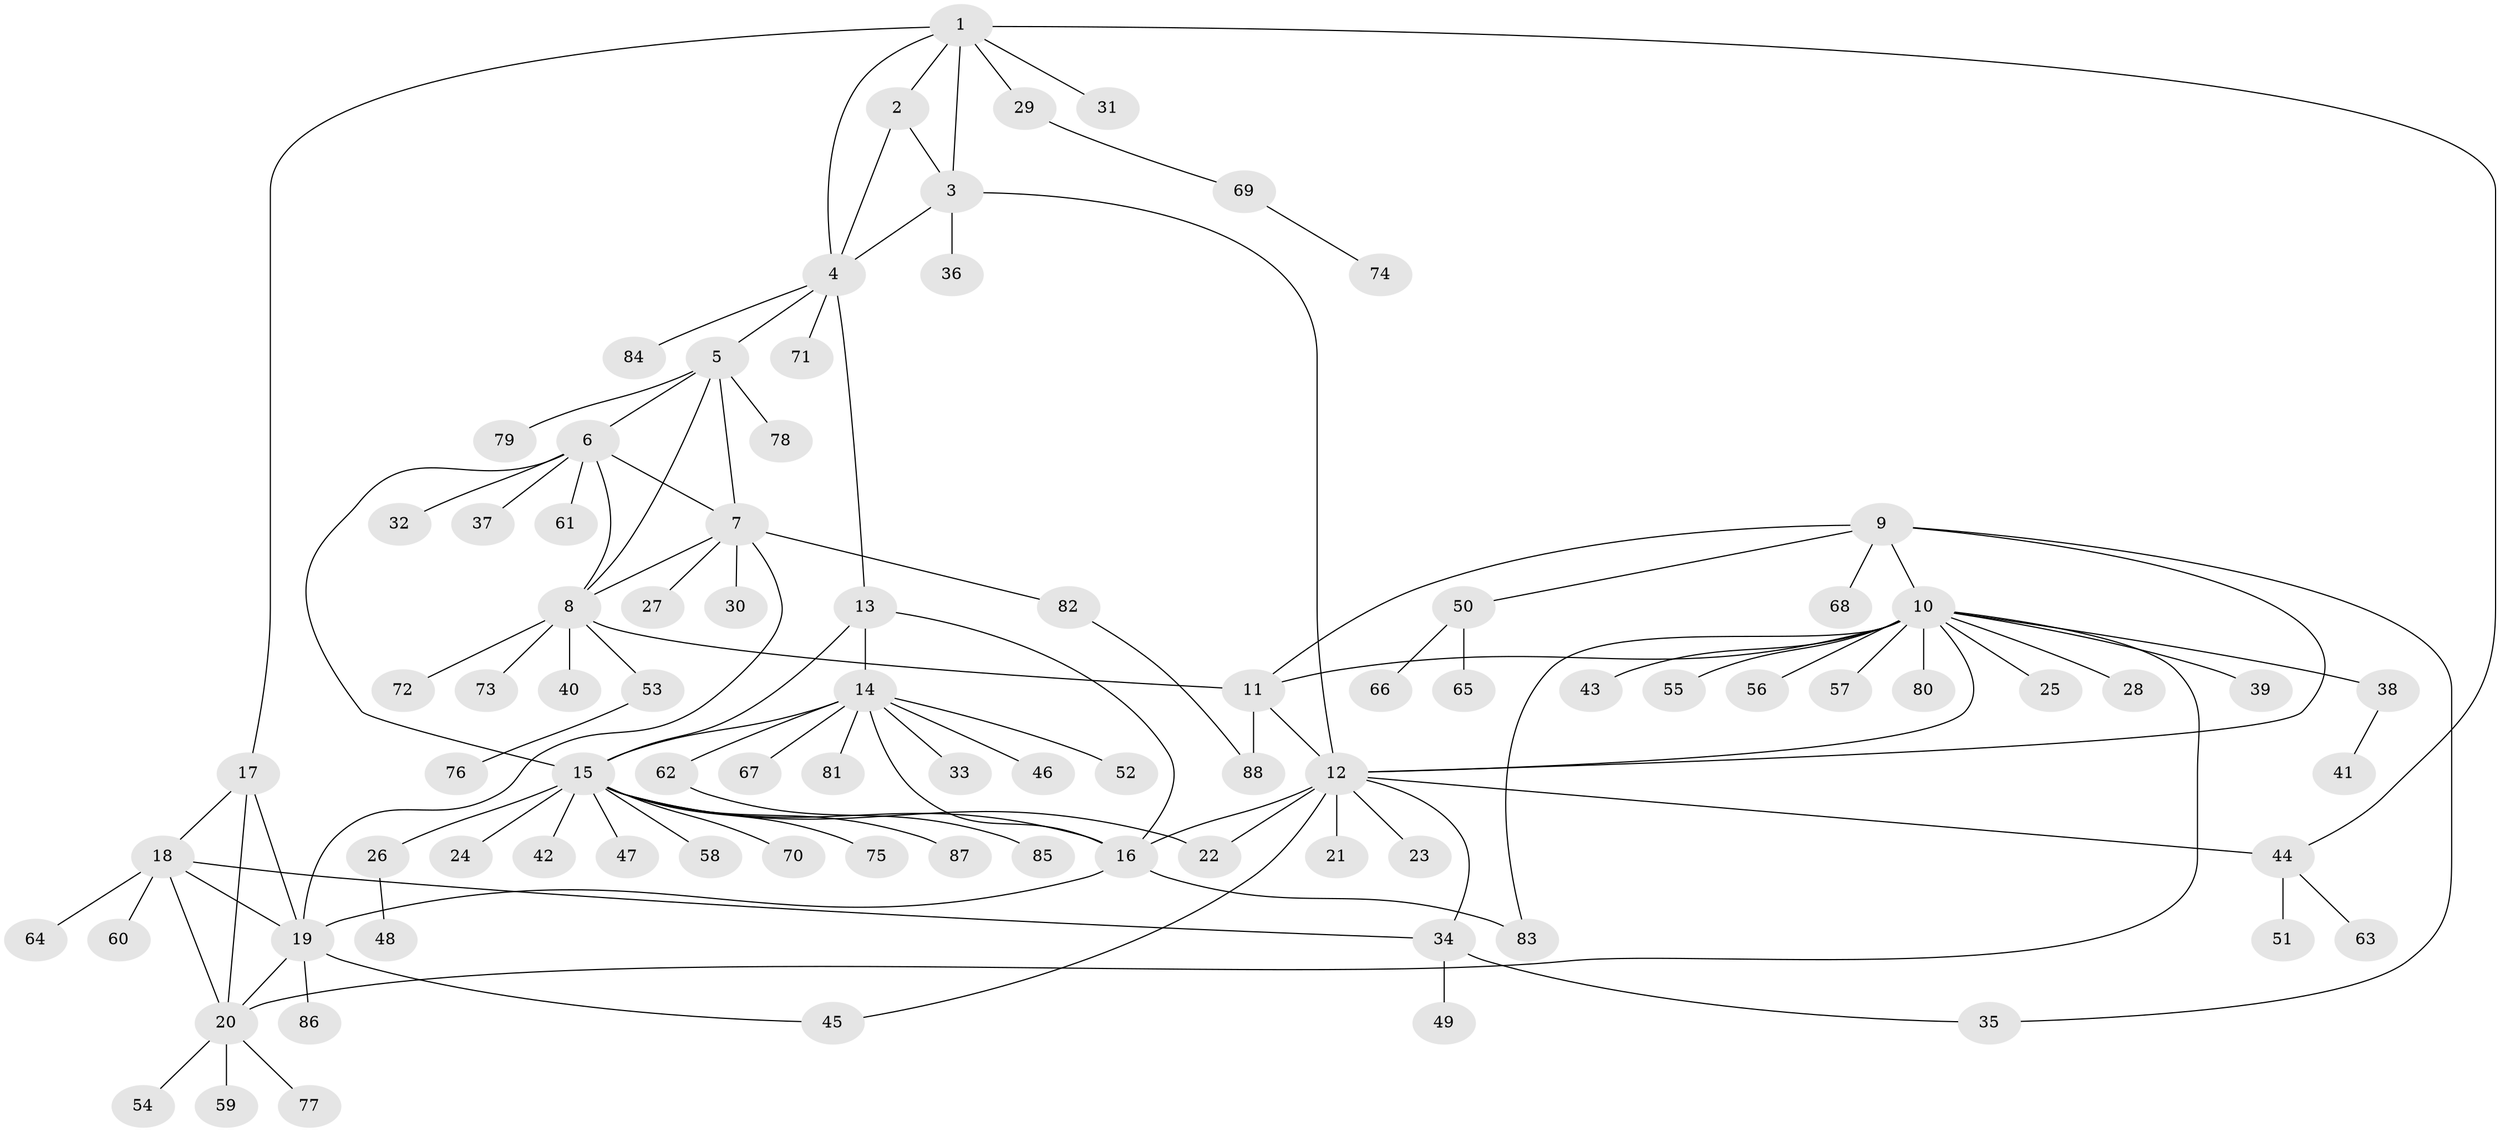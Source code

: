 // Generated by graph-tools (version 1.1) at 2025/50/03/09/25 03:50:40]
// undirected, 88 vertices, 115 edges
graph export_dot {
graph [start="1"]
  node [color=gray90,style=filled];
  1;
  2;
  3;
  4;
  5;
  6;
  7;
  8;
  9;
  10;
  11;
  12;
  13;
  14;
  15;
  16;
  17;
  18;
  19;
  20;
  21;
  22;
  23;
  24;
  25;
  26;
  27;
  28;
  29;
  30;
  31;
  32;
  33;
  34;
  35;
  36;
  37;
  38;
  39;
  40;
  41;
  42;
  43;
  44;
  45;
  46;
  47;
  48;
  49;
  50;
  51;
  52;
  53;
  54;
  55;
  56;
  57;
  58;
  59;
  60;
  61;
  62;
  63;
  64;
  65;
  66;
  67;
  68;
  69;
  70;
  71;
  72;
  73;
  74;
  75;
  76;
  77;
  78;
  79;
  80;
  81;
  82;
  83;
  84;
  85;
  86;
  87;
  88;
  1 -- 2;
  1 -- 3;
  1 -- 4;
  1 -- 17;
  1 -- 29;
  1 -- 31;
  1 -- 44;
  2 -- 3;
  2 -- 4;
  3 -- 4;
  3 -- 12;
  3 -- 36;
  4 -- 5;
  4 -- 13;
  4 -- 71;
  4 -- 84;
  5 -- 6;
  5 -- 7;
  5 -- 8;
  5 -- 78;
  5 -- 79;
  6 -- 7;
  6 -- 8;
  6 -- 15;
  6 -- 32;
  6 -- 37;
  6 -- 61;
  7 -- 8;
  7 -- 19;
  7 -- 27;
  7 -- 30;
  7 -- 82;
  8 -- 11;
  8 -- 40;
  8 -- 53;
  8 -- 72;
  8 -- 73;
  9 -- 10;
  9 -- 11;
  9 -- 12;
  9 -- 35;
  9 -- 50;
  9 -- 68;
  10 -- 11;
  10 -- 12;
  10 -- 20;
  10 -- 25;
  10 -- 28;
  10 -- 38;
  10 -- 39;
  10 -- 43;
  10 -- 55;
  10 -- 56;
  10 -- 57;
  10 -- 80;
  10 -- 83;
  11 -- 12;
  11 -- 88;
  12 -- 16;
  12 -- 21;
  12 -- 22;
  12 -- 23;
  12 -- 34;
  12 -- 44;
  12 -- 45;
  13 -- 14;
  13 -- 15;
  13 -- 16;
  14 -- 15;
  14 -- 16;
  14 -- 33;
  14 -- 46;
  14 -- 52;
  14 -- 62;
  14 -- 67;
  14 -- 81;
  15 -- 16;
  15 -- 22;
  15 -- 24;
  15 -- 26;
  15 -- 42;
  15 -- 47;
  15 -- 58;
  15 -- 70;
  15 -- 75;
  15 -- 87;
  16 -- 19;
  16 -- 83;
  17 -- 18;
  17 -- 19;
  17 -- 20;
  18 -- 19;
  18 -- 20;
  18 -- 34;
  18 -- 60;
  18 -- 64;
  19 -- 20;
  19 -- 45;
  19 -- 86;
  20 -- 54;
  20 -- 59;
  20 -- 77;
  26 -- 48;
  29 -- 69;
  34 -- 35;
  34 -- 49;
  38 -- 41;
  44 -- 51;
  44 -- 63;
  50 -- 65;
  50 -- 66;
  53 -- 76;
  62 -- 85;
  69 -- 74;
  82 -- 88;
}
